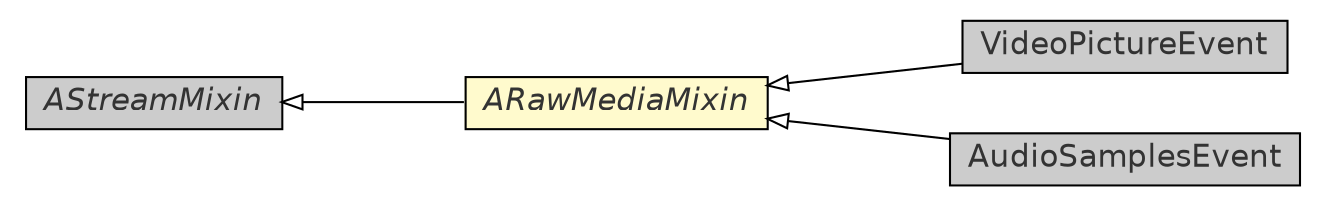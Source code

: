 #!/usr/local/bin/dot
#
# Class diagram 
# Generated by UmlGraph version 4.8 (http://www.spinellis.gr/sw/umlgraph)
#

digraph G {
	edge [fontname="Helvetica",fontsize=10,labelfontname="Helvetica",labelfontsize=10];
	node [fontname="Helvetica",fontsize=10,shape=plaintext];
	rankdir=LR;
	ranksep=1;
	// com.xuggle.mediatool.event.ARawMediaMixin
	c19652 [label=<<table border="0" cellborder="1" cellspacing="0" cellpadding="2" port="p" bgcolor="lemonChiffon" href="./ARawMediaMixin.html">
		<tr><td><table border="0" cellspacing="0" cellpadding="1">
			<tr><td><font face="Helvetica-Oblique"> ARawMediaMixin </font></td></tr>
		</table></td></tr>
		</table>>, fontname="Helvetica", fontcolor="grey20", fontsize=15.0];
	// com.xuggle.mediatool.event.AStreamMixin
	c19661 [label=<<table border="0" cellborder="1" cellspacing="0" cellpadding="2" port="p" bgcolor="grey80" href="./AStreamMixin.html">
		<tr><td><table border="0" cellspacing="0" cellpadding="1">
			<tr><td><font face="Helvetica-Oblique"> AStreamMixin </font></td></tr>
		</table></td></tr>
		</table>>, fontname="Helvetica", fontcolor="grey20", fontsize=15.0];
	// com.xuggle.mediatool.event.VideoPictureEvent
	c19671 [label=<<table border="0" cellborder="1" cellspacing="0" cellpadding="2" port="p" bgcolor="grey80" href="./VideoPictureEvent.html">
		<tr><td><table border="0" cellspacing="0" cellpadding="1">
			<tr><td> VideoPictureEvent </td></tr>
		</table></td></tr>
		</table>>, fontname="Helvetica", fontcolor="grey20", fontsize=15.0];
	// com.xuggle.mediatool.event.AudioSamplesEvent
	c19680 [label=<<table border="0" cellborder="1" cellspacing="0" cellpadding="2" port="p" bgcolor="grey80" href="./AudioSamplesEvent.html">
		<tr><td><table border="0" cellspacing="0" cellpadding="1">
			<tr><td> AudioSamplesEvent </td></tr>
		</table></td></tr>
		</table>>, fontname="Helvetica", fontcolor="grey20", fontsize=15.0];
	//com.xuggle.mediatool.event.ARawMediaMixin extends com.xuggle.mediatool.event.AStreamMixin
	c19661:p -> c19652:p [dir=back,arrowtail=empty];
	//com.xuggle.mediatool.event.VideoPictureEvent extends com.xuggle.mediatool.event.ARawMediaMixin
	c19652:p -> c19671:p [dir=back,arrowtail=empty];
	//com.xuggle.mediatool.event.AudioSamplesEvent extends com.xuggle.mediatool.event.ARawMediaMixin
	c19652:p -> c19680:p [dir=back,arrowtail=empty];
}

